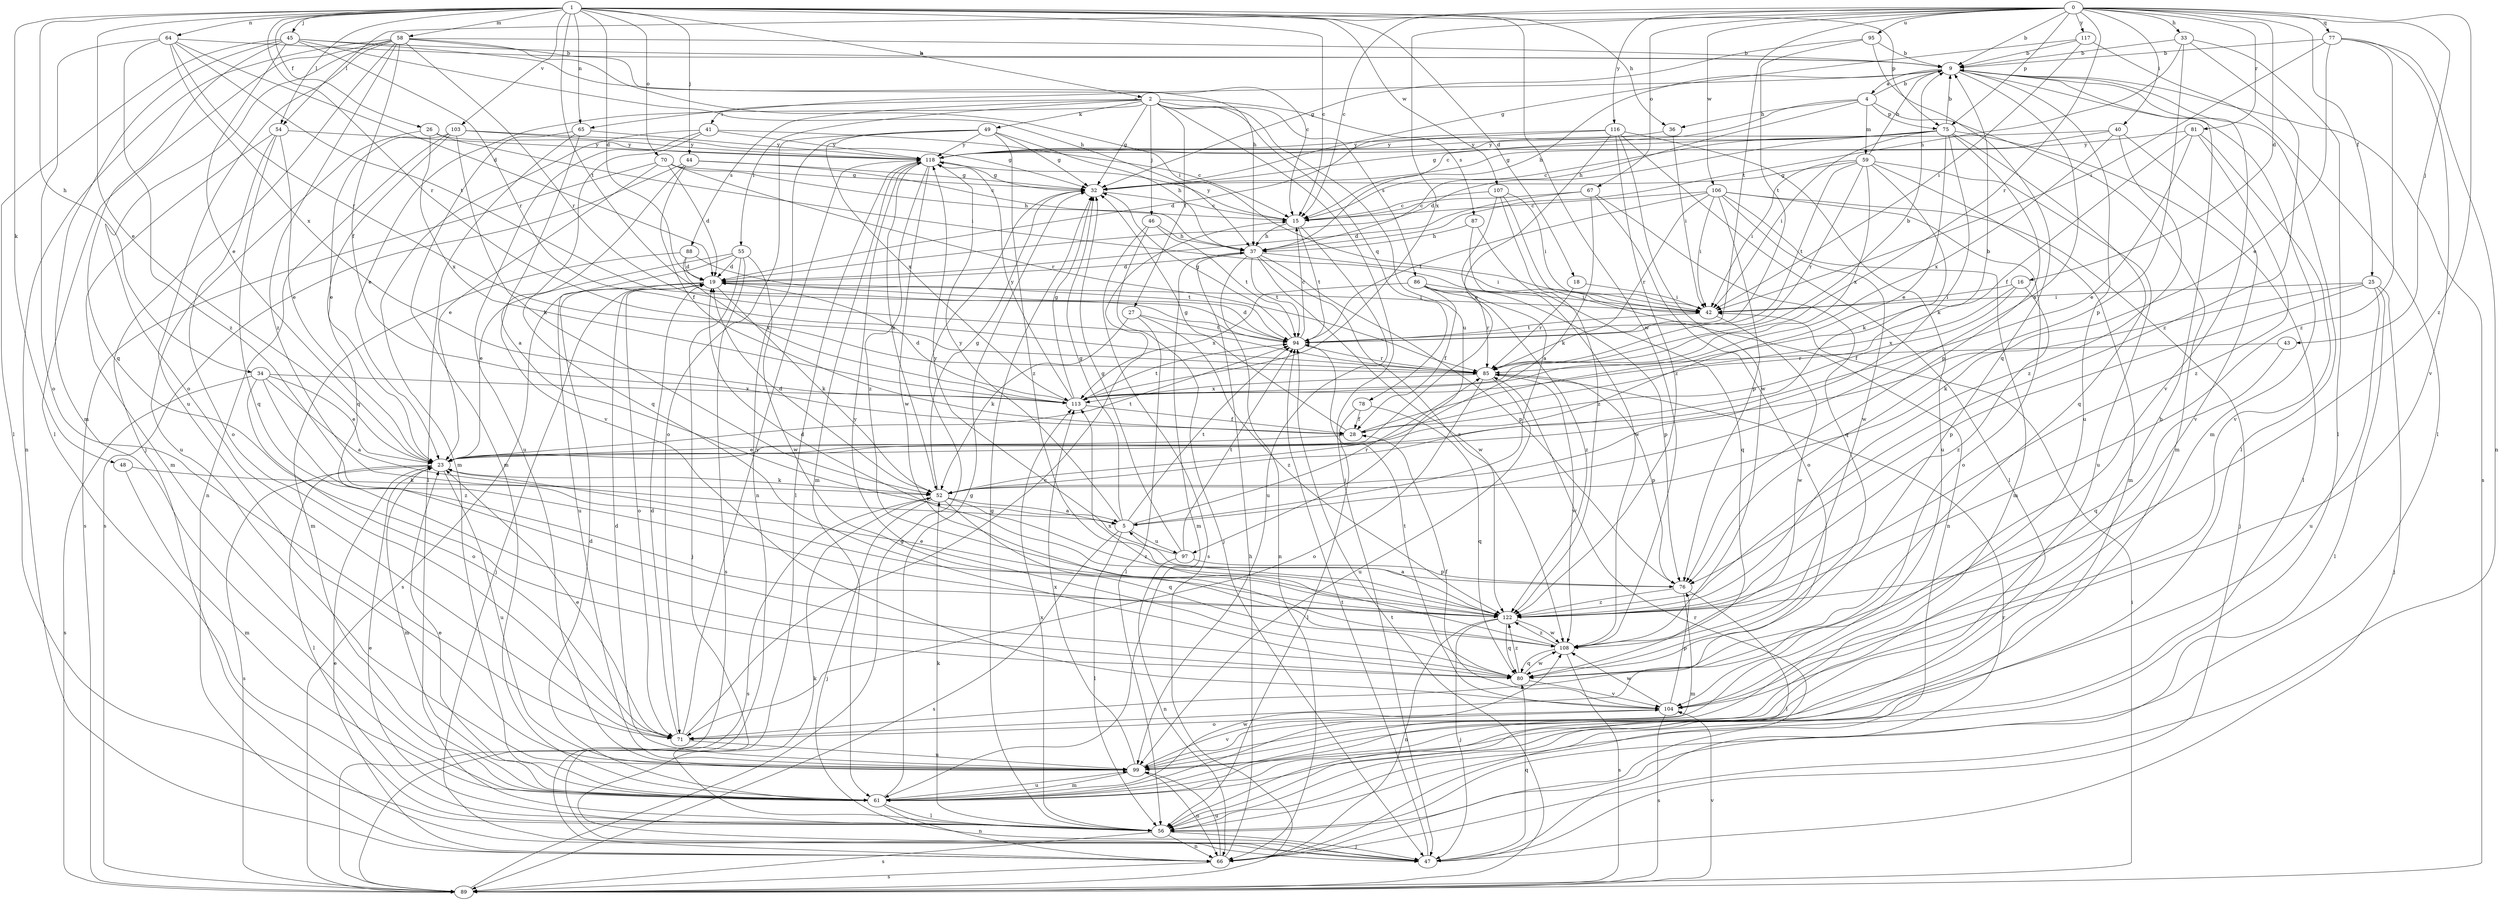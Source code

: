 strict digraph  {
0;
1;
2;
4;
5;
9;
15;
16;
18;
19;
23;
25;
26;
27;
28;
32;
33;
34;
36;
37;
40;
41;
42;
43;
44;
45;
46;
47;
48;
49;
52;
54;
55;
56;
58;
59;
61;
64;
65;
66;
67;
70;
71;
75;
76;
77;
78;
80;
81;
85;
86;
87;
88;
89;
94;
95;
97;
99;
103;
104;
106;
107;
108;
113;
116;
117;
118;
122;
0 -> 9  [label=b];
0 -> 15  [label=c];
0 -> 16  [label=d];
0 -> 25  [label=f];
0 -> 33  [label=h];
0 -> 40  [label=i];
0 -> 43  [label=j];
0 -> 54  [label=l];
0 -> 67  [label=o];
0 -> 75  [label=p];
0 -> 77  [label=q];
0 -> 81  [label=r];
0 -> 85  [label=r];
0 -> 94  [label=t];
0 -> 95  [label=u];
0 -> 106  [label=w];
0 -> 113  [label=x];
0 -> 116  [label=y];
0 -> 117  [label=y];
0 -> 122  [label=z];
1 -> 2  [label=a];
1 -> 15  [label=c];
1 -> 18  [label=d];
1 -> 19  [label=d];
1 -> 23  [label=e];
1 -> 26  [label=f];
1 -> 34  [label=h];
1 -> 36  [label=h];
1 -> 44  [label=j];
1 -> 45  [label=j];
1 -> 48  [label=k];
1 -> 54  [label=l];
1 -> 58  [label=m];
1 -> 64  [label=n];
1 -> 65  [label=n];
1 -> 70  [label=o];
1 -> 75  [label=p];
1 -> 85  [label=r];
1 -> 94  [label=t];
1 -> 103  [label=v];
1 -> 107  [label=w];
1 -> 108  [label=w];
2 -> 23  [label=e];
2 -> 27  [label=f];
2 -> 32  [label=g];
2 -> 41  [label=i];
2 -> 46  [label=j];
2 -> 47  [label=j];
2 -> 49  [label=k];
2 -> 55  [label=l];
2 -> 78  [label=q];
2 -> 86  [label=s];
2 -> 87  [label=s];
2 -> 88  [label=s];
2 -> 97  [label=u];
4 -> 9  [label=b];
4 -> 15  [label=c];
4 -> 36  [label=h];
4 -> 37  [label=h];
4 -> 59  [label=m];
4 -> 61  [label=m];
4 -> 75  [label=p];
5 -> 32  [label=g];
5 -> 56  [label=l];
5 -> 85  [label=r];
5 -> 89  [label=s];
5 -> 94  [label=t];
5 -> 97  [label=u];
5 -> 118  [label=y];
9 -> 4  [label=a];
9 -> 5  [label=a];
9 -> 37  [label=h];
9 -> 56  [label=l];
9 -> 61  [label=m];
9 -> 65  [label=n];
9 -> 89  [label=s];
9 -> 99  [label=u];
9 -> 104  [label=v];
15 -> 37  [label=h];
15 -> 94  [label=t];
15 -> 99  [label=u];
15 -> 118  [label=y];
16 -> 28  [label=f];
16 -> 42  [label=i];
16 -> 113  [label=x];
16 -> 122  [label=z];
18 -> 42  [label=i];
18 -> 85  [label=r];
19 -> 42  [label=i];
19 -> 47  [label=j];
19 -> 52  [label=k];
19 -> 71  [label=o];
19 -> 89  [label=s];
23 -> 52  [label=k];
23 -> 56  [label=l];
23 -> 61  [label=m];
23 -> 89  [label=s];
23 -> 94  [label=t];
23 -> 99  [label=u];
25 -> 42  [label=i];
25 -> 47  [label=j];
25 -> 52  [label=k];
25 -> 56  [label=l];
25 -> 76  [label=p];
25 -> 99  [label=u];
26 -> 42  [label=i];
26 -> 99  [label=u];
26 -> 113  [label=x];
26 -> 118  [label=y];
27 -> 52  [label=k];
27 -> 56  [label=l];
27 -> 94  [label=t];
27 -> 122  [label=z];
28 -> 9  [label=b];
28 -> 23  [label=e];
28 -> 32  [label=g];
32 -> 15  [label=c];
33 -> 9  [label=b];
33 -> 37  [label=h];
33 -> 56  [label=l];
33 -> 76  [label=p];
33 -> 122  [label=z];
34 -> 5  [label=a];
34 -> 23  [label=e];
34 -> 71  [label=o];
34 -> 89  [label=s];
34 -> 113  [label=x];
34 -> 122  [label=z];
36 -> 42  [label=i];
36 -> 118  [label=y];
37 -> 19  [label=d];
37 -> 42  [label=i];
37 -> 61  [label=m];
37 -> 66  [label=n];
37 -> 76  [label=p];
37 -> 94  [label=t];
37 -> 108  [label=w];
37 -> 122  [label=z];
40 -> 32  [label=g];
40 -> 104  [label=v];
40 -> 113  [label=x];
40 -> 118  [label=y];
40 -> 122  [label=z];
41 -> 15  [label=c];
41 -> 61  [label=m];
41 -> 80  [label=q];
41 -> 99  [label=u];
41 -> 118  [label=y];
42 -> 94  [label=t];
42 -> 108  [label=w];
43 -> 80  [label=q];
43 -> 85  [label=r];
44 -> 5  [label=a];
44 -> 15  [label=c];
44 -> 28  [label=f];
44 -> 32  [label=g];
44 -> 89  [label=s];
45 -> 9  [label=b];
45 -> 15  [label=c];
45 -> 23  [label=e];
45 -> 37  [label=h];
45 -> 56  [label=l];
45 -> 61  [label=m];
45 -> 80  [label=q];
45 -> 85  [label=r];
46 -> 37  [label=h];
46 -> 47  [label=j];
46 -> 89  [label=s];
46 -> 94  [label=t];
47 -> 52  [label=k];
47 -> 80  [label=q];
47 -> 85  [label=r];
47 -> 94  [label=t];
48 -> 52  [label=k];
48 -> 61  [label=m];
49 -> 32  [label=g];
49 -> 37  [label=h];
49 -> 66  [label=n];
49 -> 71  [label=o];
49 -> 113  [label=x];
49 -> 118  [label=y];
49 -> 122  [label=z];
52 -> 5  [label=a];
52 -> 19  [label=d];
52 -> 32  [label=g];
52 -> 47  [label=j];
52 -> 80  [label=q];
52 -> 89  [label=s];
52 -> 122  [label=z];
54 -> 23  [label=e];
54 -> 61  [label=m];
54 -> 71  [label=o];
54 -> 80  [label=q];
54 -> 118  [label=y];
55 -> 19  [label=d];
55 -> 23  [label=e];
55 -> 47  [label=j];
55 -> 89  [label=s];
55 -> 99  [label=u];
55 -> 108  [label=w];
56 -> 23  [label=e];
56 -> 32  [label=g];
56 -> 47  [label=j];
56 -> 52  [label=k];
56 -> 66  [label=n];
56 -> 89  [label=s];
56 -> 113  [label=x];
58 -> 9  [label=b];
58 -> 28  [label=f];
58 -> 37  [label=h];
58 -> 42  [label=i];
58 -> 47  [label=j];
58 -> 56  [label=l];
58 -> 66  [label=n];
58 -> 71  [label=o];
58 -> 85  [label=r];
58 -> 99  [label=u];
58 -> 122  [label=z];
59 -> 9  [label=b];
59 -> 32  [label=g];
59 -> 42  [label=i];
59 -> 52  [label=k];
59 -> 61  [label=m];
59 -> 85  [label=r];
59 -> 94  [label=t];
59 -> 99  [label=u];
59 -> 113  [label=x];
61 -> 19  [label=d];
61 -> 23  [label=e];
61 -> 32  [label=g];
61 -> 56  [label=l];
61 -> 66  [label=n];
61 -> 99  [label=u];
61 -> 108  [label=w];
64 -> 9  [label=b];
64 -> 19  [label=d];
64 -> 71  [label=o];
64 -> 85  [label=r];
64 -> 94  [label=t];
64 -> 113  [label=x];
64 -> 122  [label=z];
65 -> 56  [label=l];
65 -> 61  [label=m];
65 -> 104  [label=v];
65 -> 118  [label=y];
66 -> 23  [label=e];
66 -> 37  [label=h];
66 -> 85  [label=r];
66 -> 89  [label=s];
66 -> 99  [label=u];
67 -> 15  [label=c];
67 -> 19  [label=d];
67 -> 52  [label=k];
67 -> 71  [label=o];
67 -> 80  [label=q];
70 -> 19  [label=d];
70 -> 23  [label=e];
70 -> 32  [label=g];
70 -> 37  [label=h];
70 -> 85  [label=r];
70 -> 89  [label=s];
71 -> 15  [label=c];
71 -> 19  [label=d];
71 -> 23  [label=e];
71 -> 99  [label=u];
71 -> 118  [label=y];
75 -> 9  [label=b];
75 -> 15  [label=c];
75 -> 19  [label=d];
75 -> 23  [label=e];
75 -> 32  [label=g];
75 -> 42  [label=i];
75 -> 52  [label=k];
75 -> 56  [label=l];
75 -> 76  [label=p];
75 -> 80  [label=q];
75 -> 118  [label=y];
76 -> 19  [label=d];
76 -> 56  [label=l];
76 -> 61  [label=m];
76 -> 122  [label=z];
77 -> 9  [label=b];
77 -> 23  [label=e];
77 -> 42  [label=i];
77 -> 66  [label=n];
77 -> 104  [label=v];
77 -> 122  [label=z];
78 -> 28  [label=f];
78 -> 56  [label=l];
78 -> 80  [label=q];
80 -> 104  [label=v];
80 -> 108  [label=w];
80 -> 118  [label=y];
80 -> 122  [label=z];
81 -> 23  [label=e];
81 -> 28  [label=f];
81 -> 104  [label=v];
81 -> 118  [label=y];
81 -> 122  [label=z];
85 -> 9  [label=b];
85 -> 71  [label=o];
85 -> 76  [label=p];
85 -> 99  [label=u];
85 -> 108  [label=w];
85 -> 113  [label=x];
86 -> 28  [label=f];
86 -> 42  [label=i];
86 -> 76  [label=p];
86 -> 85  [label=r];
86 -> 113  [label=x];
86 -> 122  [label=z];
87 -> 37  [label=h];
87 -> 80  [label=q];
87 -> 108  [label=w];
88 -> 19  [label=d];
88 -> 61  [label=m];
88 -> 94  [label=t];
88 -> 113  [label=x];
89 -> 32  [label=g];
89 -> 42  [label=i];
89 -> 94  [label=t];
89 -> 104  [label=v];
94 -> 15  [label=c];
94 -> 19  [label=d];
94 -> 32  [label=g];
94 -> 85  [label=r];
95 -> 9  [label=b];
95 -> 32  [label=g];
95 -> 80  [label=q];
95 -> 94  [label=t];
97 -> 32  [label=g];
97 -> 66  [label=n];
97 -> 76  [label=p];
97 -> 94  [label=t];
97 -> 118  [label=y];
99 -> 9  [label=b];
99 -> 19  [label=d];
99 -> 61  [label=m];
99 -> 66  [label=n];
99 -> 104  [label=v];
99 -> 113  [label=x];
103 -> 23  [label=e];
103 -> 32  [label=g];
103 -> 52  [label=k];
103 -> 66  [label=n];
103 -> 80  [label=q];
103 -> 118  [label=y];
104 -> 28  [label=f];
104 -> 71  [label=o];
104 -> 76  [label=p];
104 -> 89  [label=s];
104 -> 94  [label=t];
104 -> 108  [label=w];
106 -> 15  [label=c];
106 -> 42  [label=i];
106 -> 47  [label=j];
106 -> 61  [label=m];
106 -> 71  [label=o];
106 -> 76  [label=p];
106 -> 85  [label=r];
106 -> 94  [label=t];
106 -> 108  [label=w];
107 -> 5  [label=a];
107 -> 15  [label=c];
107 -> 42  [label=i];
107 -> 66  [label=n];
107 -> 122  [label=z];
108 -> 80  [label=q];
108 -> 89  [label=s];
108 -> 113  [label=x];
108 -> 122  [label=z];
113 -> 19  [label=d];
113 -> 28  [label=f];
113 -> 32  [label=g];
113 -> 94  [label=t];
113 -> 118  [label=y];
116 -> 19  [label=d];
116 -> 23  [label=e];
116 -> 56  [label=l];
116 -> 99  [label=u];
116 -> 108  [label=w];
116 -> 118  [label=y];
116 -> 122  [label=z];
117 -> 9  [label=b];
117 -> 32  [label=g];
117 -> 42  [label=i];
117 -> 56  [label=l];
118 -> 32  [label=g];
118 -> 52  [label=k];
118 -> 56  [label=l];
118 -> 61  [label=m];
118 -> 108  [label=w];
118 -> 122  [label=z];
122 -> 5  [label=a];
122 -> 23  [label=e];
122 -> 47  [label=j];
122 -> 66  [label=n];
122 -> 80  [label=q];
122 -> 108  [label=w];
}
